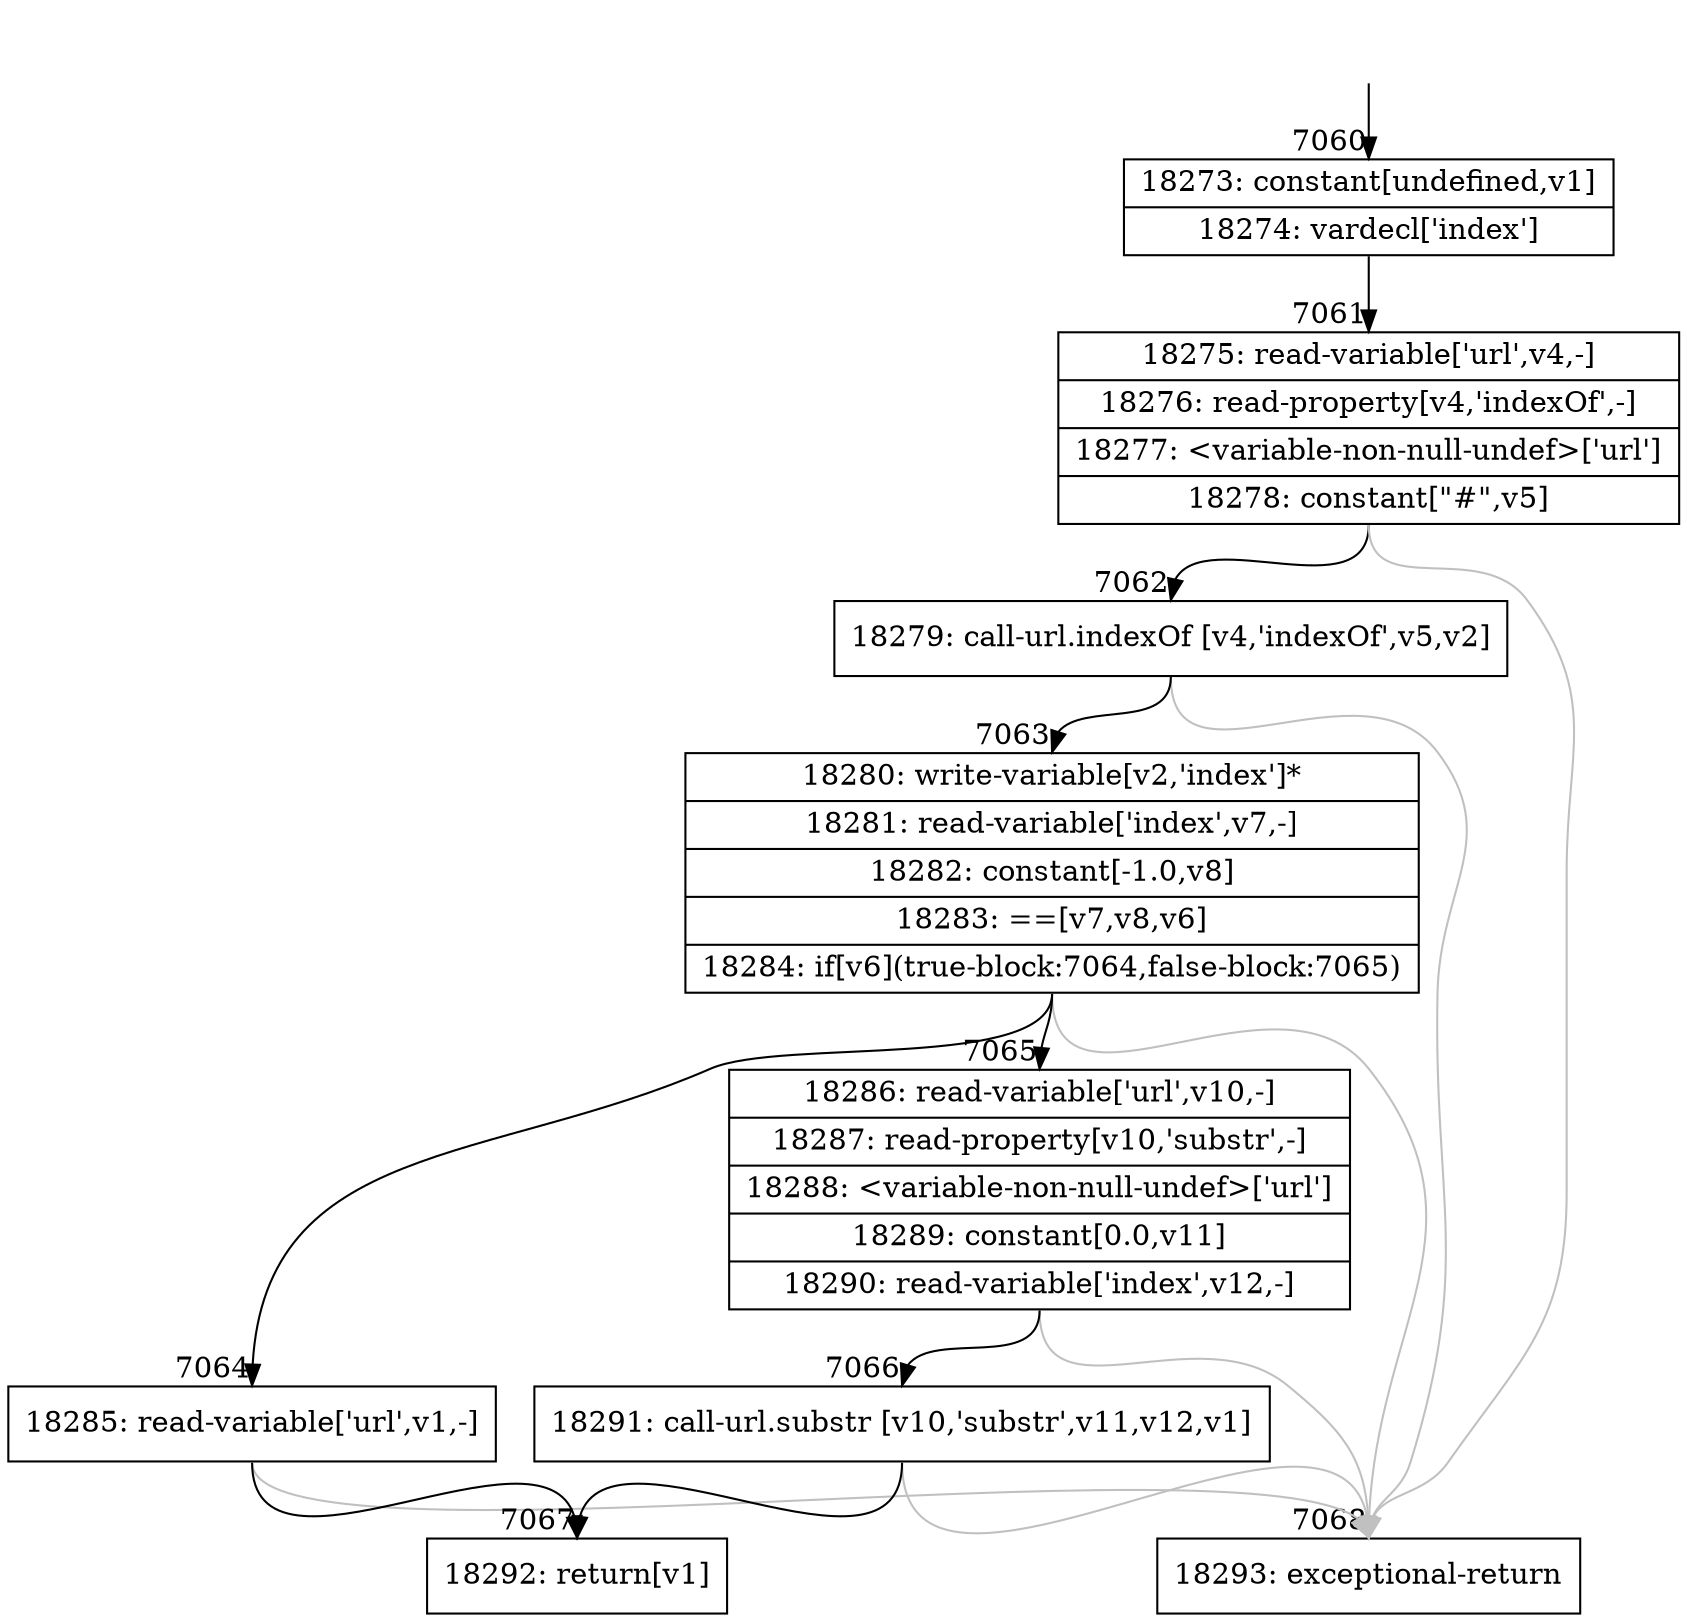 digraph {
rankdir="TD"
BB_entry531[shape=none,label=""];
BB_entry531 -> BB7060 [tailport=s, headport=n, headlabel="    7060"]
BB7060 [shape=record label="{18273: constant[undefined,v1]|18274: vardecl['index']}" ] 
BB7060 -> BB7061 [tailport=s, headport=n, headlabel="      7061"]
BB7061 [shape=record label="{18275: read-variable['url',v4,-]|18276: read-property[v4,'indexOf',-]|18277: \<variable-non-null-undef\>['url']|18278: constant[\"#\",v5]}" ] 
BB7061 -> BB7062 [tailport=s, headport=n, headlabel="      7062"]
BB7061 -> BB7068 [tailport=s, headport=n, color=gray, headlabel="      7068"]
BB7062 [shape=record label="{18279: call-url.indexOf [v4,'indexOf',v5,v2]}" ] 
BB7062 -> BB7063 [tailport=s, headport=n, headlabel="      7063"]
BB7062 -> BB7068 [tailport=s, headport=n, color=gray]
BB7063 [shape=record label="{18280: write-variable[v2,'index']*|18281: read-variable['index',v7,-]|18282: constant[-1.0,v8]|18283: ==[v7,v8,v6]|18284: if[v6](true-block:7064,false-block:7065)}" ] 
BB7063 -> BB7064 [tailport=s, headport=n, headlabel="      7064"]
BB7063 -> BB7065 [tailport=s, headport=n, headlabel="      7065"]
BB7063 -> BB7068 [tailport=s, headport=n, color=gray]
BB7064 [shape=record label="{18285: read-variable['url',v1,-]}" ] 
BB7064 -> BB7067 [tailport=s, headport=n, headlabel="      7067"]
BB7064 -> BB7068 [tailport=s, headport=n, color=gray]
BB7065 [shape=record label="{18286: read-variable['url',v10,-]|18287: read-property[v10,'substr',-]|18288: \<variable-non-null-undef\>['url']|18289: constant[0.0,v11]|18290: read-variable['index',v12,-]}" ] 
BB7065 -> BB7066 [tailport=s, headport=n, headlabel="      7066"]
BB7065 -> BB7068 [tailport=s, headport=n, color=gray]
BB7066 [shape=record label="{18291: call-url.substr [v10,'substr',v11,v12,v1]}" ] 
BB7066 -> BB7067 [tailport=s, headport=n]
BB7066 -> BB7068 [tailport=s, headport=n, color=gray]
BB7067 [shape=record label="{18292: return[v1]}" ] 
BB7068 [shape=record label="{18293: exceptional-return}" ] 
//#$~ 11265
}
